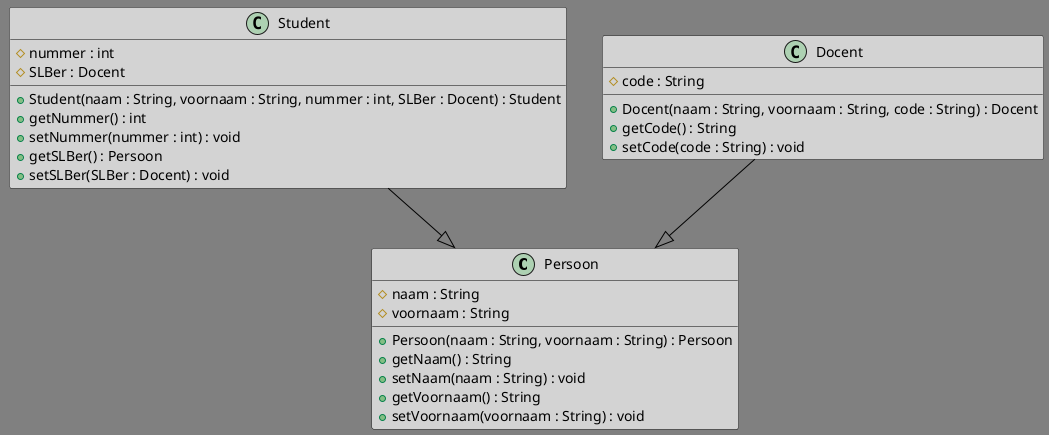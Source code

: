 @startuml
'https://plantuml.com/class-diagram

skinparam class {
BackgroundColor LightGrey
ArrowColor Black
BorderColor Black
BackgroundColor<<Foo>> DarkGrey
}
skinparam backgroundcolor Gray
skinparam stereotypeCBackgroundColor YellowGreen

class Persoon {
# naam : String
# voornaam : String
+ Persoon(naam : String, voornaam : String) : Persoon
+ getNaam() : String
+ setNaam(naam : String) : void
+ getVoornaam() : String
+ setVoornaam(voornaam : String) : void
}

class Student {
# nummer : int
# SLBer : Docent
+ Student(naam : String, voornaam : String, nummer : int, SLBer : Docent) : Student
+ getNummer() : int
+ setNummer(nummer : int) : void
+ getSLBer() : Persoon
+ setSLBer(SLBer : Docent) : void
}

class Docent {
# code : String
+ Docent(naam : String, voornaam : String, code : String) : Docent
+ getCode() : String
+ setCode(code : String) : void
}

Student --|> Persoon
Docent --|> Persoon
@enduml